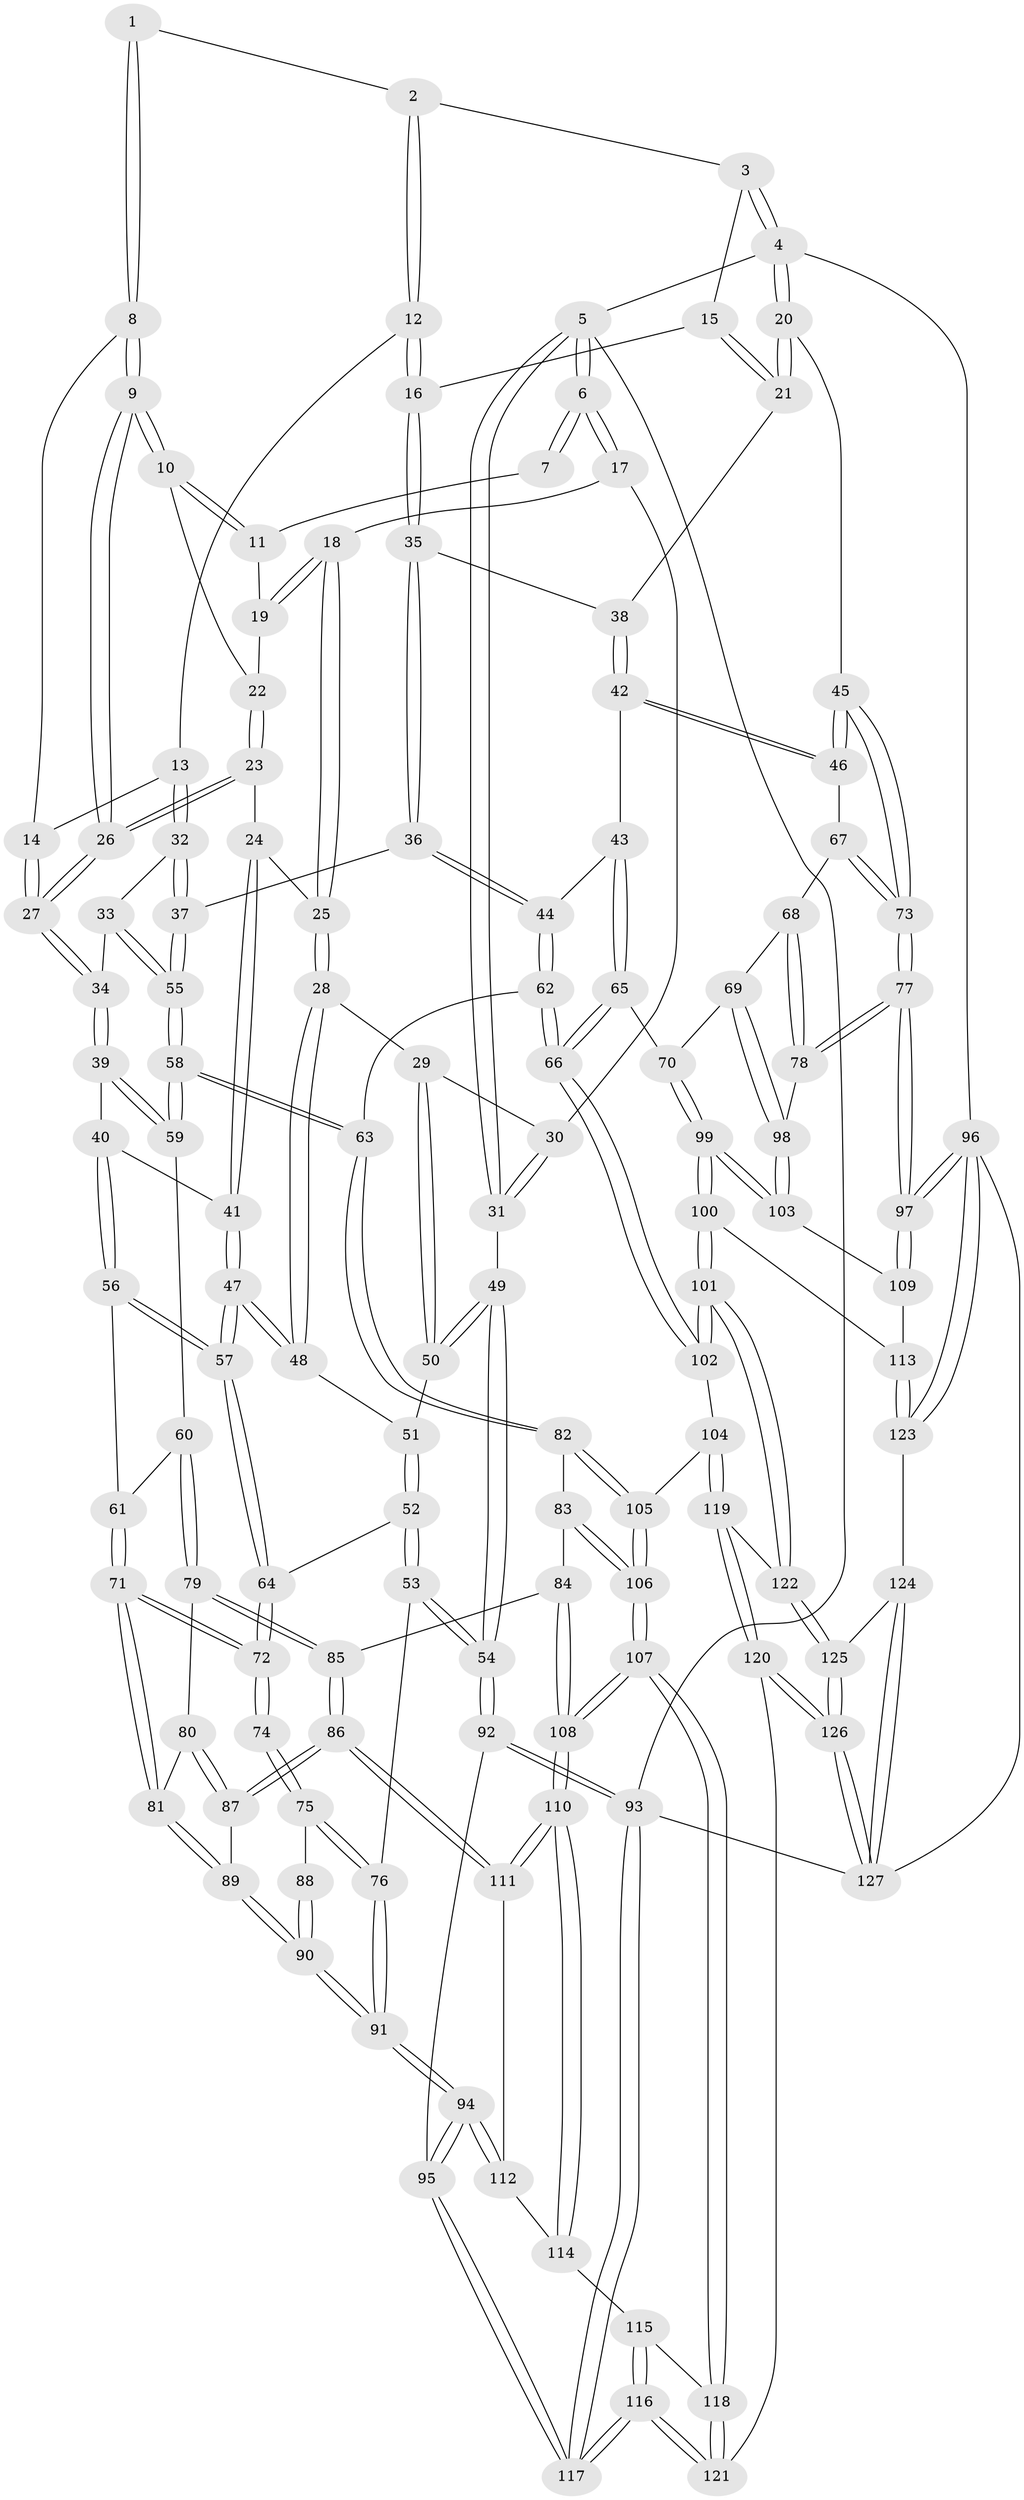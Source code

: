 // coarse degree distribution, {3: 0.20634920634920634, 7: 0.047619047619047616, 4: 0.38095238095238093, 6: 0.09523809523809523, 5: 0.25396825396825395, 8: 0.015873015873015872}
// Generated by graph-tools (version 1.1) at 2025/04/03/04/25 22:04:25]
// undirected, 127 vertices, 314 edges
graph export_dot {
graph [start="1"]
  node [color=gray90,style=filled];
  1 [pos="+0.4505122885083559+0"];
  2 [pos="+0.6552555883847869+0"];
  3 [pos="+1+0"];
  4 [pos="+1+0"];
  5 [pos="+0+0"];
  6 [pos="+0+0"];
  7 [pos="+0.2790236014980781+0"];
  8 [pos="+0.46845688011168324+0"];
  9 [pos="+0.3465559169742281+0.11536383597819863"];
  10 [pos="+0.3303583748814992+0.10094543821168592"];
  11 [pos="+0.25149480079656156+0"];
  12 [pos="+0.6771155035844251+0.14140108186833972"];
  13 [pos="+0.6568226862682188+0.1469955967328921"];
  14 [pos="+0.503180267254226+0.07126701734041549"];
  15 [pos="+0.8873589741612943+0"];
  16 [pos="+0.6891471222542235+0.1453314037040183"];
  17 [pos="+0.11100698487620009+0.1005278829268432"];
  18 [pos="+0.12106557966503009+0.10186347412913559"];
  19 [pos="+0.21028019081380842+0.049155876943790894"];
  20 [pos="+1+0.17455993405146844"];
  21 [pos="+0.9066851415131992+0.1773989548743532"];
  22 [pos="+0.23908113978261955+0.12383158517139213"];
  23 [pos="+0.23932252473681515+0.1972908251805293"];
  24 [pos="+0.21725032134181652+0.21066492703571352"];
  25 [pos="+0.19075733663652555+0.21923906610751712"];
  26 [pos="+0.3659889614451647+0.20409056715691654"];
  27 [pos="+0.41013744955552134+0.23847668073168574"];
  28 [pos="+0.18992592363497807+0.22022987381724893"];
  29 [pos="+0.046625959590780426+0.22838129931764461"];
  30 [pos="+0.0775849601318773+0.14314550873774087"];
  31 [pos="+0+0.045483648118588176"];
  32 [pos="+0.5998504298106628+0.21752263703981473"];
  33 [pos="+0.4363853820885082+0.2653193858195133"];
  34 [pos="+0.4209417104133695+0.26506683415692195"];
  35 [pos="+0.7277642798206208+0.1799228796247564"];
  36 [pos="+0.7422818249020251+0.3135189669928885"];
  37 [pos="+0.6254376909082344+0.34674850740686103"];
  38 [pos="+0.8971712932568019+0.18706866719422544"];
  39 [pos="+0.41640617994295404+0.27677402433087617"];
  40 [pos="+0.39038124655938544+0.29182942958136343"];
  41 [pos="+0.2721537773570783+0.2971490092160051"];
  42 [pos="+0.8956777756437855+0.3395419174111813"];
  43 [pos="+0.8127028976137336+0.35884229584964333"];
  44 [pos="+0.7737138281644894+0.3440408784801372"];
  45 [pos="+1+0.33317583200942147"];
  46 [pos="+0.9016541579186619+0.34368945257315353"];
  47 [pos="+0.18600355030256166+0.3881546791853559"];
  48 [pos="+0.17022251501066293+0.3489732646092466"];
  49 [pos="+0+0.2952068503328003"];
  50 [pos="+0+0.26555958520845013"];
  51 [pos="+0.011645970300198516+0.2758198037236933"];
  52 [pos="+0.10585609962416462+0.42734583424843836"];
  53 [pos="+0+0.4775464103747979"];
  54 [pos="+0+0.4351847479106489"];
  55 [pos="+0.6088556175639073+0.37133502645498934"];
  56 [pos="+0.3147735355946833+0.3641308000003607"];
  57 [pos="+0.18636404360753359+0.39027463727571987"];
  58 [pos="+0.5954631889632294+0.4856953397165381"];
  59 [pos="+0.4535126416163793+0.45480789466264787"];
  60 [pos="+0.44920491759547815+0.4581082122458031"];
  61 [pos="+0.33520802321890447+0.4429443128693899"];
  62 [pos="+0.6305606530261193+0.5163159339235674"];
  63 [pos="+0.6175609557590593+0.5117751488330434"];
  64 [pos="+0.1824423390205863+0.4058893068514908"];
  65 [pos="+0.7892354787068125+0.5253180138493573"];
  66 [pos="+0.6846779825946171+0.5520990896694061"];
  67 [pos="+0.9232561806739153+0.44698502817886765"];
  68 [pos="+0.9085795769727597+0.49539190795262866"];
  69 [pos="+0.8455066316364896+0.535397269250307"];
  70 [pos="+0.8319513290714888+0.5383930839114126"];
  71 [pos="+0.23335383995517794+0.502037807865114"];
  72 [pos="+0.22231202860461058+0.4896924722924592"];
  73 [pos="+1+0.46772107672583835"];
  74 [pos="+0.14356119046844623+0.5227154920947028"];
  75 [pos="+0.025584685948516924+0.4984957645114237"];
  76 [pos="+0.0025143559802045428+0.4878935580768358"];
  77 [pos="+1+0.5573350926939398"];
  78 [pos="+1+0.5711423664623494"];
  79 [pos="+0.4352078494482738+0.48327028686329093"];
  80 [pos="+0.42125970779761845+0.49011175559124714"];
  81 [pos="+0.23865550698974944+0.5176946797207217"];
  82 [pos="+0.5421644303531773+0.6077286014459233"];
  83 [pos="+0.4961161600308477+0.6194865161274942"];
  84 [pos="+0.49086491468148097+0.6200289957326643"];
  85 [pos="+0.42095461313277716+0.612718570271776"];
  86 [pos="+0.37618474569867477+0.6491563546342186"];
  87 [pos="+0.2759163045156526+0.5946638523790856"];
  88 [pos="+0.11251124071471011+0.5578303893707878"];
  89 [pos="+0.2531344277618354+0.5883785471287326"];
  90 [pos="+0.13609359518724723+0.7170535273549754"];
  91 [pos="+0.12257835760415393+0.7380762614142745"];
  92 [pos="+0+0.7607882878793801"];
  93 [pos="+0+1"];
  94 [pos="+0.11999800338450194+0.7456588722434964"];
  95 [pos="+0.11672143144918173+0.7492867247183607"];
  96 [pos="+1+0.9201074048186385"];
  97 [pos="+1+0.7168158903638082"];
  98 [pos="+0.9511673015302721+0.6218077866740572"];
  99 [pos="+0.8598634641707895+0.7098851270388026"];
  100 [pos="+0.8381721729064209+0.7676077888347058"];
  101 [pos="+0.8333411466567398+0.7688536497212994"];
  102 [pos="+0.6929388701090272+0.607143021783265"];
  103 [pos="+0.9456026404796938+0.6327925840240507"];
  104 [pos="+0.5979502884961396+0.7761767172030729"];
  105 [pos="+0.5721407909021486+0.7736370177198848"];
  106 [pos="+0.5067626586023921+0.7938156110401834"];
  107 [pos="+0.4817369426438899+0.8034786823607345"];
  108 [pos="+0.45804091362306165+0.7822826051831944"];
  109 [pos="+0.9903804714141642+0.6959881537523916"];
  110 [pos="+0.4575077407044384+0.781895862661615"];
  111 [pos="+0.3814091359910314+0.6818221043809409"];
  112 [pos="+0.2755998441958753+0.7683635177573566"];
  113 [pos="+0.8755473809664495+0.7825975720510981"];
  114 [pos="+0.3094550348896657+0.8005108429988884"];
  115 [pos="+0.3144008984073366+0.8306815016270328"];
  116 [pos="+0.3147048610211221+1"];
  117 [pos="+0.22441856443176936+1"];
  118 [pos="+0.47018378916686443+0.8426478336091499"];
  119 [pos="+0.7004078195901338+0.8480038166733963"];
  120 [pos="+0.5896543469471821+1"];
  121 [pos="+0.4004249588182845+1"];
  122 [pos="+0.7669797512481348+0.8279361939754669"];
  123 [pos="+0.9953406736852879+0.8605648069968002"];
  124 [pos="+0.9341079890612632+0.9239811257158884"];
  125 [pos="+0.8359008648229813+0.961309781764665"];
  126 [pos="+0.7903157251935728+1"];
  127 [pos="+0.8618985323418682+1"];
  1 -- 2;
  1 -- 8;
  1 -- 8;
  2 -- 3;
  2 -- 12;
  2 -- 12;
  3 -- 4;
  3 -- 4;
  3 -- 15;
  4 -- 5;
  4 -- 20;
  4 -- 20;
  4 -- 96;
  5 -- 6;
  5 -- 6;
  5 -- 31;
  5 -- 31;
  5 -- 93;
  6 -- 7;
  6 -- 7;
  6 -- 17;
  6 -- 17;
  7 -- 11;
  8 -- 9;
  8 -- 9;
  8 -- 14;
  9 -- 10;
  9 -- 10;
  9 -- 26;
  9 -- 26;
  10 -- 11;
  10 -- 11;
  10 -- 22;
  11 -- 19;
  12 -- 13;
  12 -- 16;
  12 -- 16;
  13 -- 14;
  13 -- 32;
  13 -- 32;
  14 -- 27;
  14 -- 27;
  15 -- 16;
  15 -- 21;
  15 -- 21;
  16 -- 35;
  16 -- 35;
  17 -- 18;
  17 -- 30;
  18 -- 19;
  18 -- 19;
  18 -- 25;
  18 -- 25;
  19 -- 22;
  20 -- 21;
  20 -- 21;
  20 -- 45;
  21 -- 38;
  22 -- 23;
  22 -- 23;
  23 -- 24;
  23 -- 26;
  23 -- 26;
  24 -- 25;
  24 -- 41;
  24 -- 41;
  25 -- 28;
  25 -- 28;
  26 -- 27;
  26 -- 27;
  27 -- 34;
  27 -- 34;
  28 -- 29;
  28 -- 48;
  28 -- 48;
  29 -- 30;
  29 -- 50;
  29 -- 50;
  30 -- 31;
  30 -- 31;
  31 -- 49;
  32 -- 33;
  32 -- 37;
  32 -- 37;
  33 -- 34;
  33 -- 55;
  33 -- 55;
  34 -- 39;
  34 -- 39;
  35 -- 36;
  35 -- 36;
  35 -- 38;
  36 -- 37;
  36 -- 44;
  36 -- 44;
  37 -- 55;
  37 -- 55;
  38 -- 42;
  38 -- 42;
  39 -- 40;
  39 -- 59;
  39 -- 59;
  40 -- 41;
  40 -- 56;
  40 -- 56;
  41 -- 47;
  41 -- 47;
  42 -- 43;
  42 -- 46;
  42 -- 46;
  43 -- 44;
  43 -- 65;
  43 -- 65;
  44 -- 62;
  44 -- 62;
  45 -- 46;
  45 -- 46;
  45 -- 73;
  45 -- 73;
  46 -- 67;
  47 -- 48;
  47 -- 48;
  47 -- 57;
  47 -- 57;
  48 -- 51;
  49 -- 50;
  49 -- 50;
  49 -- 54;
  49 -- 54;
  50 -- 51;
  51 -- 52;
  51 -- 52;
  52 -- 53;
  52 -- 53;
  52 -- 64;
  53 -- 54;
  53 -- 54;
  53 -- 76;
  54 -- 92;
  54 -- 92;
  55 -- 58;
  55 -- 58;
  56 -- 57;
  56 -- 57;
  56 -- 61;
  57 -- 64;
  57 -- 64;
  58 -- 59;
  58 -- 59;
  58 -- 63;
  58 -- 63;
  59 -- 60;
  60 -- 61;
  60 -- 79;
  60 -- 79;
  61 -- 71;
  61 -- 71;
  62 -- 63;
  62 -- 66;
  62 -- 66;
  63 -- 82;
  63 -- 82;
  64 -- 72;
  64 -- 72;
  65 -- 66;
  65 -- 66;
  65 -- 70;
  66 -- 102;
  66 -- 102;
  67 -- 68;
  67 -- 73;
  67 -- 73;
  68 -- 69;
  68 -- 78;
  68 -- 78;
  69 -- 70;
  69 -- 98;
  69 -- 98;
  70 -- 99;
  70 -- 99;
  71 -- 72;
  71 -- 72;
  71 -- 81;
  71 -- 81;
  72 -- 74;
  72 -- 74;
  73 -- 77;
  73 -- 77;
  74 -- 75;
  74 -- 75;
  75 -- 76;
  75 -- 76;
  75 -- 88;
  76 -- 91;
  76 -- 91;
  77 -- 78;
  77 -- 78;
  77 -- 97;
  77 -- 97;
  78 -- 98;
  79 -- 80;
  79 -- 85;
  79 -- 85;
  80 -- 81;
  80 -- 87;
  80 -- 87;
  81 -- 89;
  81 -- 89;
  82 -- 83;
  82 -- 105;
  82 -- 105;
  83 -- 84;
  83 -- 106;
  83 -- 106;
  84 -- 85;
  84 -- 108;
  84 -- 108;
  85 -- 86;
  85 -- 86;
  86 -- 87;
  86 -- 87;
  86 -- 111;
  86 -- 111;
  87 -- 89;
  88 -- 90;
  88 -- 90;
  89 -- 90;
  89 -- 90;
  90 -- 91;
  90 -- 91;
  91 -- 94;
  91 -- 94;
  92 -- 93;
  92 -- 93;
  92 -- 95;
  93 -- 117;
  93 -- 117;
  93 -- 127;
  94 -- 95;
  94 -- 95;
  94 -- 112;
  94 -- 112;
  95 -- 117;
  95 -- 117;
  96 -- 97;
  96 -- 97;
  96 -- 123;
  96 -- 123;
  96 -- 127;
  97 -- 109;
  97 -- 109;
  98 -- 103;
  98 -- 103;
  99 -- 100;
  99 -- 100;
  99 -- 103;
  99 -- 103;
  100 -- 101;
  100 -- 101;
  100 -- 113;
  101 -- 102;
  101 -- 102;
  101 -- 122;
  101 -- 122;
  102 -- 104;
  103 -- 109;
  104 -- 105;
  104 -- 119;
  104 -- 119;
  105 -- 106;
  105 -- 106;
  106 -- 107;
  106 -- 107;
  107 -- 108;
  107 -- 108;
  107 -- 118;
  107 -- 118;
  108 -- 110;
  108 -- 110;
  109 -- 113;
  110 -- 111;
  110 -- 111;
  110 -- 114;
  110 -- 114;
  111 -- 112;
  112 -- 114;
  113 -- 123;
  113 -- 123;
  114 -- 115;
  115 -- 116;
  115 -- 116;
  115 -- 118;
  116 -- 117;
  116 -- 117;
  116 -- 121;
  116 -- 121;
  118 -- 121;
  118 -- 121;
  119 -- 120;
  119 -- 120;
  119 -- 122;
  120 -- 121;
  120 -- 126;
  120 -- 126;
  122 -- 125;
  122 -- 125;
  123 -- 124;
  124 -- 125;
  124 -- 127;
  124 -- 127;
  125 -- 126;
  125 -- 126;
  126 -- 127;
  126 -- 127;
}
